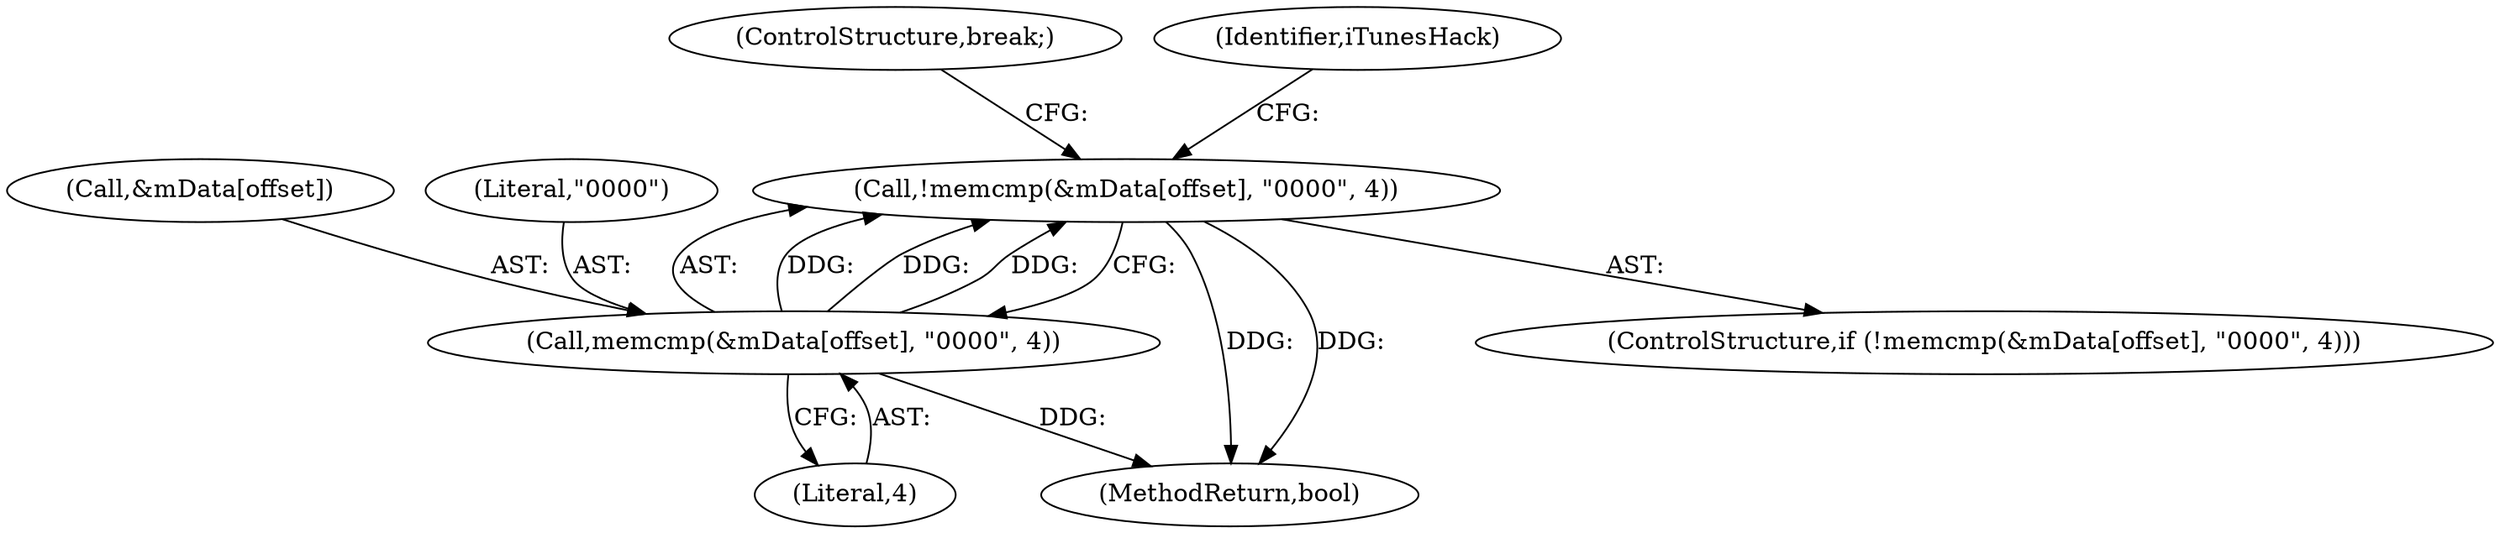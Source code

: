 digraph "0_Android_6f1d990ce0f116a205f467d9eb2082795e33872b@API" {
"1000123" [label="(Call,!memcmp(&mData[offset], \"\0\0\0\0\", 4))"];
"1000124" [label="(Call,memcmp(&mData[offset], \"\0\0\0\0\", 4))"];
"1000123" [label="(Call,!memcmp(&mData[offset], \"\0\0\0\0\", 4))"];
"1000130" [label="(Literal,4)"];
"1000125" [label="(Call,&mData[offset])"];
"1000122" [label="(ControlStructure,if (!memcmp(&mData[offset], \"\0\0\0\0\", 4)))"];
"1000132" [label="(ControlStructure,break;)"];
"1000379" [label="(MethodReturn,bool)"];
"1000129" [label="(Literal,\"\0\0\0\0\")"];
"1000124" [label="(Call,memcmp(&mData[offset], \"\0\0\0\0\", 4))"];
"1000135" [label="(Identifier,iTunesHack)"];
"1000123" -> "1000122"  [label="AST: "];
"1000123" -> "1000124"  [label="CFG: "];
"1000124" -> "1000123"  [label="AST: "];
"1000132" -> "1000123"  [label="CFG: "];
"1000135" -> "1000123"  [label="CFG: "];
"1000123" -> "1000379"  [label="DDG: "];
"1000123" -> "1000379"  [label="DDG: "];
"1000124" -> "1000123"  [label="DDG: "];
"1000124" -> "1000123"  [label="DDG: "];
"1000124" -> "1000123"  [label="DDG: "];
"1000124" -> "1000130"  [label="CFG: "];
"1000125" -> "1000124"  [label="AST: "];
"1000129" -> "1000124"  [label="AST: "];
"1000130" -> "1000124"  [label="AST: "];
"1000124" -> "1000379"  [label="DDG: "];
}
